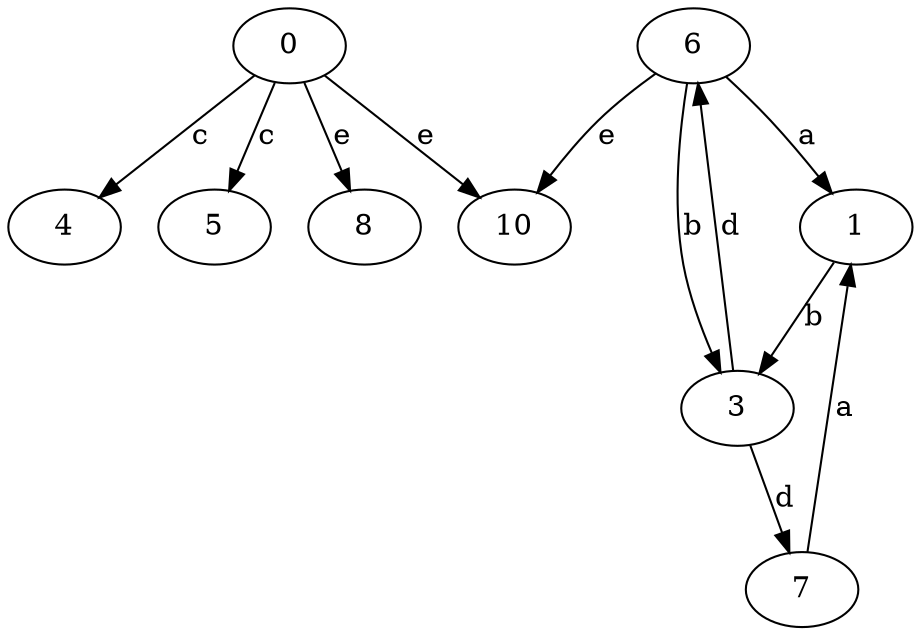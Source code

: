 strict digraph  {
0;
1;
3;
4;
5;
6;
7;
8;
10;
0 -> 4  [label=c];
0 -> 5  [label=c];
0 -> 8  [label=e];
0 -> 10  [label=e];
1 -> 3  [label=b];
3 -> 6  [label=d];
3 -> 7  [label=d];
6 -> 1  [label=a];
6 -> 3  [label=b];
6 -> 10  [label=e];
7 -> 1  [label=a];
}
